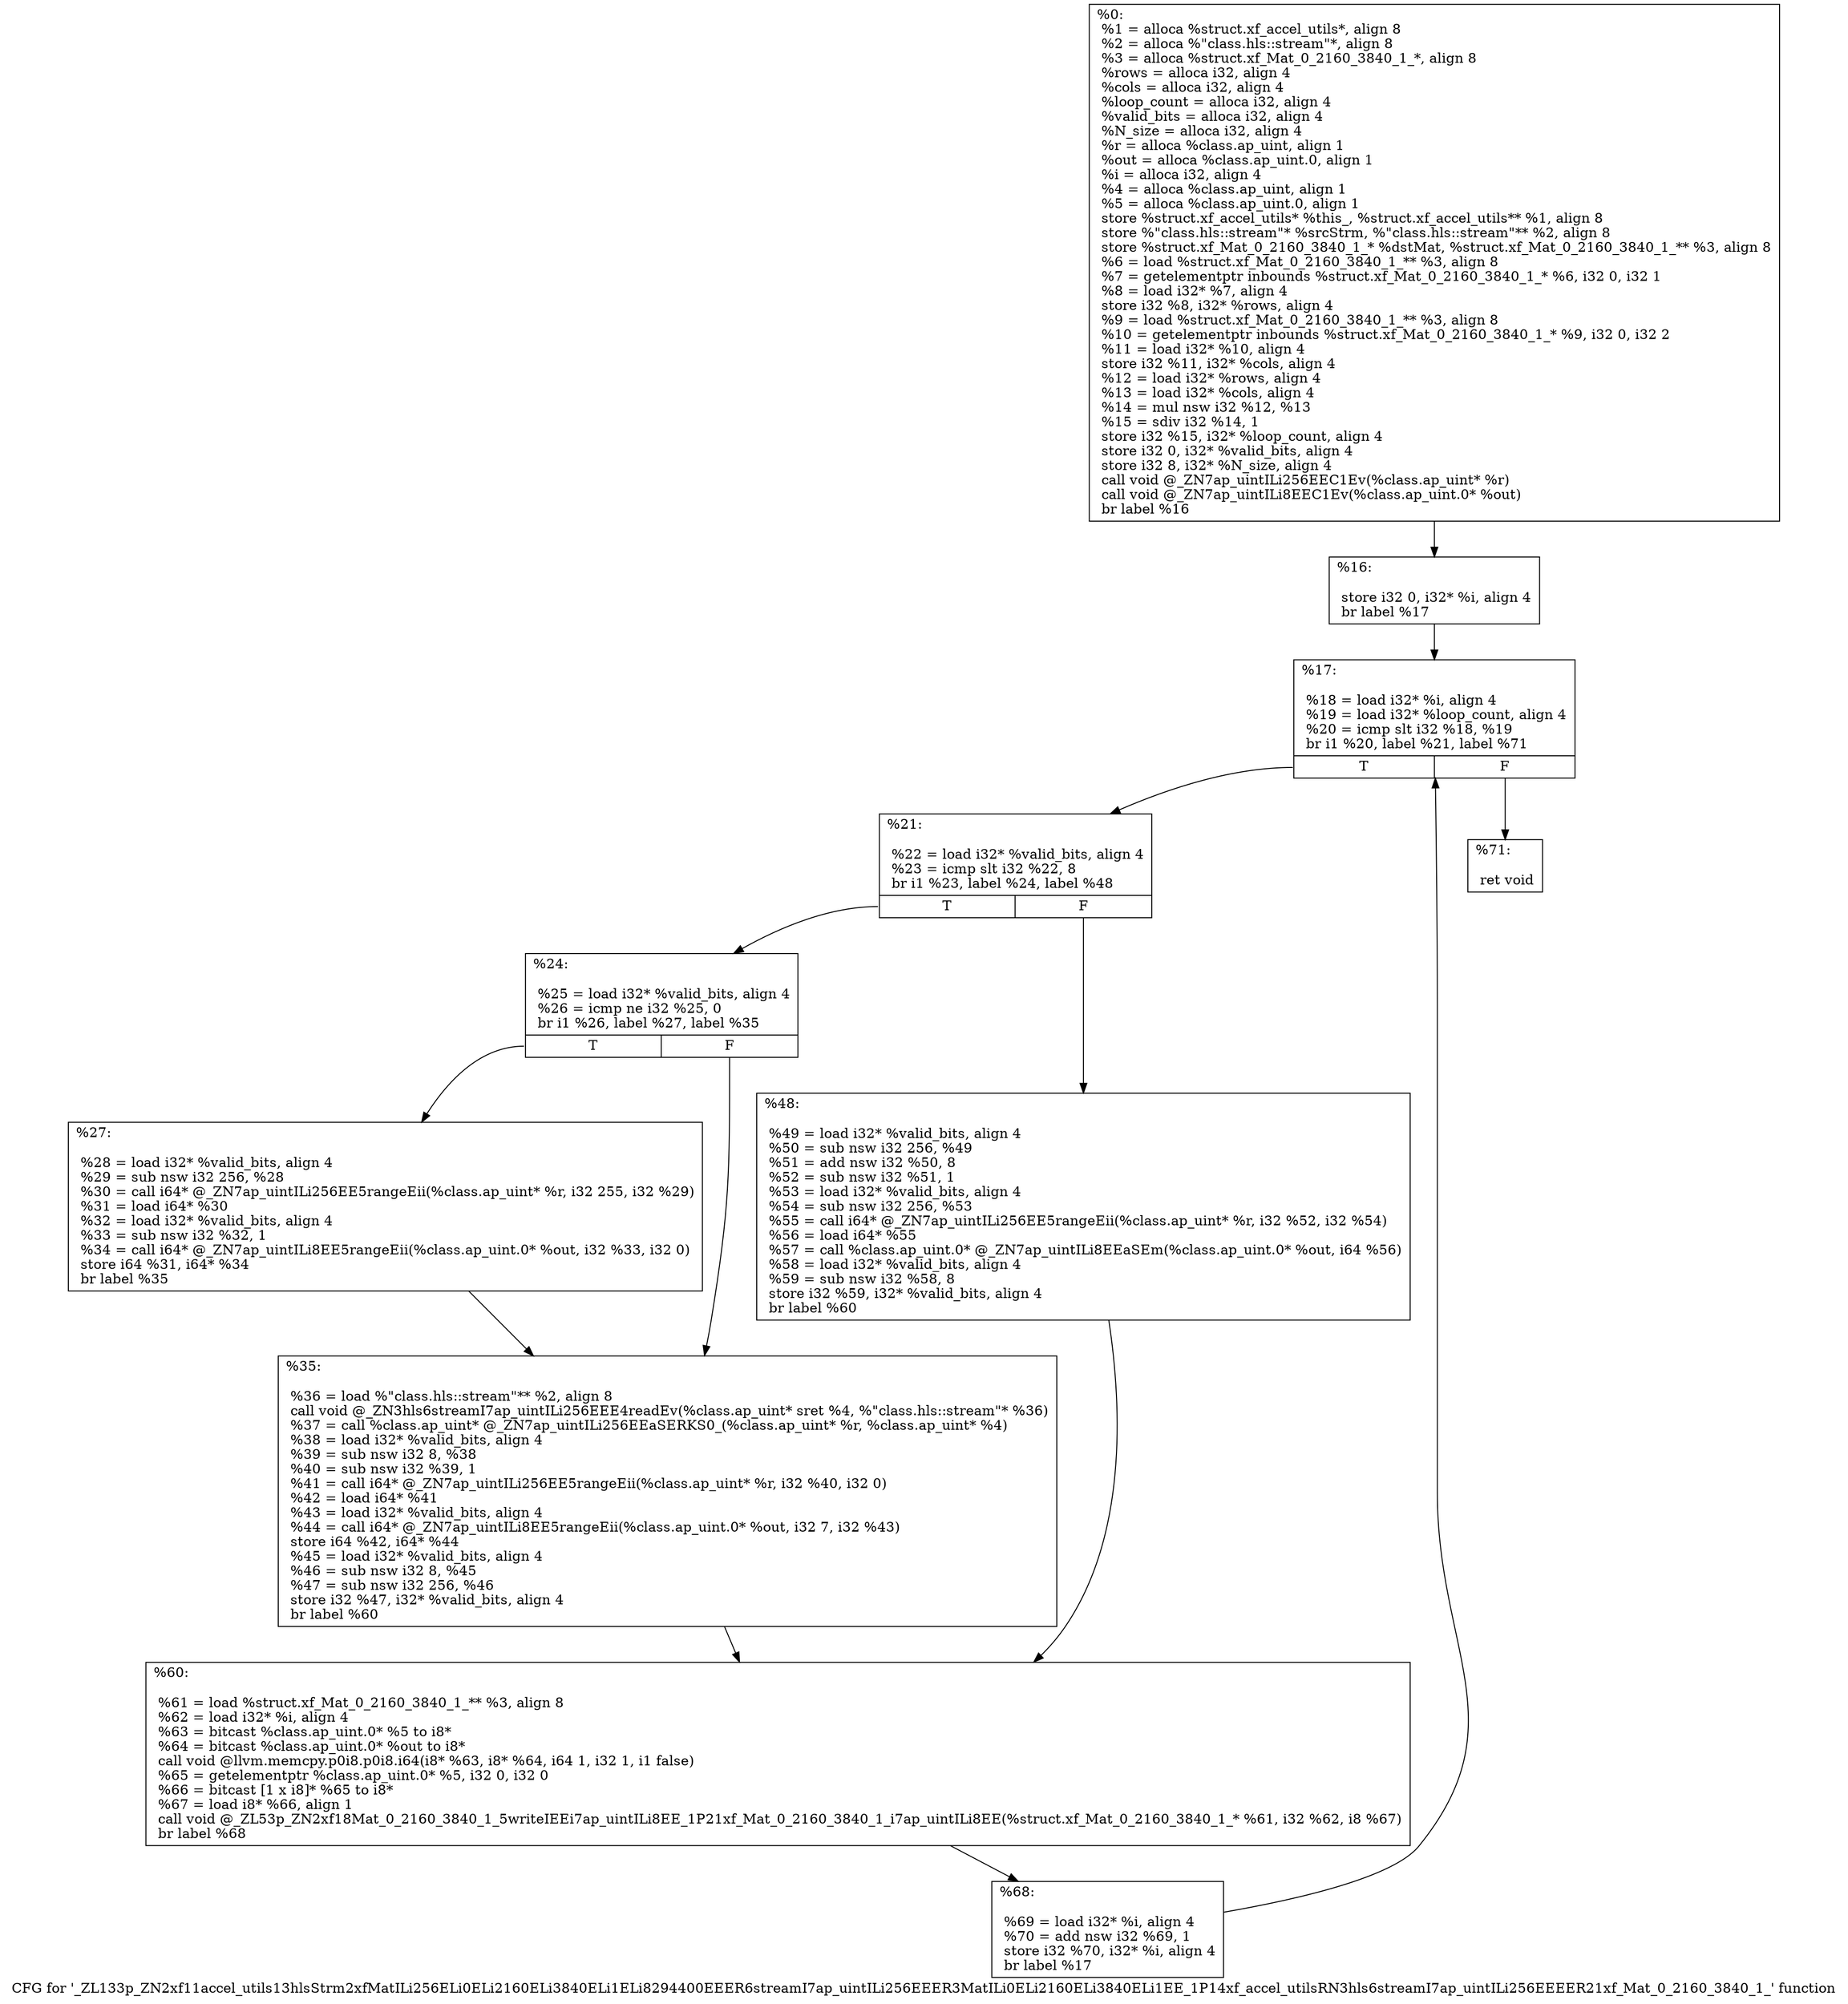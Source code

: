digraph "CFG for '_ZL133p_ZN2xf11accel_utils13hlsStrm2xfMatILi256ELi0ELi2160ELi3840ELi1ELi8294400EEER6streamI7ap_uintILi256EEER3MatILi0ELi2160ELi3840ELi1EE_1P14xf_accel_utilsRN3hls6streamI7ap_uintILi256EEEER21xf_Mat_0_2160_3840_1_' function" {
	label="CFG for '_ZL133p_ZN2xf11accel_utils13hlsStrm2xfMatILi256ELi0ELi2160ELi3840ELi1ELi8294400EEER6streamI7ap_uintILi256EEER3MatILi0ELi2160ELi3840ELi1EE_1P14xf_accel_utilsRN3hls6streamI7ap_uintILi256EEEER21xf_Mat_0_2160_3840_1_' function";

	Node0x34041c0 [shape=record,label="{%0:\l  %1 = alloca %struct.xf_accel_utils*, align 8\l  %2 = alloca %\"class.hls::stream\"*, align 8\l  %3 = alloca %struct.xf_Mat_0_2160_3840_1_*, align 8\l  %rows = alloca i32, align 4\l  %cols = alloca i32, align 4\l  %loop_count = alloca i32, align 4\l  %valid_bits = alloca i32, align 4\l  %N_size = alloca i32, align 4\l  %r = alloca %class.ap_uint, align 1\l  %out = alloca %class.ap_uint.0, align 1\l  %i = alloca i32, align 4\l  %4 = alloca %class.ap_uint, align 1\l  %5 = alloca %class.ap_uint.0, align 1\l  store %struct.xf_accel_utils* %this_, %struct.xf_accel_utils** %1, align 8\l  store %\"class.hls::stream\"* %srcStrm, %\"class.hls::stream\"** %2, align 8\l  store %struct.xf_Mat_0_2160_3840_1_* %dstMat, %struct.xf_Mat_0_2160_3840_1_** %3, align 8\l  %6 = load %struct.xf_Mat_0_2160_3840_1_** %3, align 8\l  %7 = getelementptr inbounds %struct.xf_Mat_0_2160_3840_1_* %6, i32 0, i32 1\l  %8 = load i32* %7, align 4\l  store i32 %8, i32* %rows, align 4\l  %9 = load %struct.xf_Mat_0_2160_3840_1_** %3, align 8\l  %10 = getelementptr inbounds %struct.xf_Mat_0_2160_3840_1_* %9, i32 0, i32 2\l  %11 = load i32* %10, align 4\l  store i32 %11, i32* %cols, align 4\l  %12 = load i32* %rows, align 4\l  %13 = load i32* %cols, align 4\l  %14 = mul nsw i32 %12, %13\l  %15 = sdiv i32 %14, 1\l  store i32 %15, i32* %loop_count, align 4\l  store i32 0, i32* %valid_bits, align 4\l  store i32 8, i32* %N_size, align 4\l  call void @_ZN7ap_uintILi256EEC1Ev(%class.ap_uint* %r)\l  call void @_ZN7ap_uintILi8EEC1Ev(%class.ap_uint.0* %out)\l  br label %16\l}"];
	Node0x34041c0 -> Node0x3404b10;
	Node0x3404b10 [shape=record,label="{%16:\l\l  store i32 0, i32* %i, align 4\l  br label %17\l}"];
	Node0x3404b10 -> Node0x34056c0;
	Node0x34056c0 [shape=record,label="{%17:\l\l  %18 = load i32* %i, align 4\l  %19 = load i32* %loop_count, align 4\l  %20 = icmp slt i32 %18, %19\l  br i1 %20, label %21, label %71\l|{<s0>T|<s1>F}}"];
	Node0x34056c0:s0 -> Node0x3405930;
	Node0x34056c0:s1 -> Node0x3405990;
	Node0x3405930 [shape=record,label="{%21:\l\l  %22 = load i32* %valid_bits, align 4\l  %23 = icmp slt i32 %22, 8\l  br i1 %23, label %24, label %48\l|{<s0>T|<s1>F}}"];
	Node0x3405930:s0 -> Node0x3405bb0;
	Node0x3405930:s1 -> Node0x3405c10;
	Node0x3405bb0 [shape=record,label="{%24:\l\l  %25 = load i32* %valid_bits, align 4\l  %26 = icmp ne i32 %25, 0\l  br i1 %26, label %27, label %35\l|{<s0>T|<s1>F}}"];
	Node0x3405bb0:s0 -> Node0x3405e30;
	Node0x3405bb0:s1 -> Node0x3405e90;
	Node0x3405e30 [shape=record,label="{%27:\l\l  %28 = load i32* %valid_bits, align 4\l  %29 = sub nsw i32 256, %28\l  %30 = call i64* @_ZN7ap_uintILi256EE5rangeEii(%class.ap_uint* %r, i32 255, i32 %29)\l  %31 = load i64* %30\l  %32 = load i32* %valid_bits, align 4\l  %33 = sub nsw i32 %32, 1\l  %34 = call i64* @_ZN7ap_uintILi8EE5rangeEii(%class.ap_uint.0* %out, i32 %33, i32 0)\l  store i64 %31, i64* %34\l  br label %35\l}"];
	Node0x3405e30 -> Node0x3405e90;
	Node0x3405e90 [shape=record,label="{%35:\l\l  %36 = load %\"class.hls::stream\"** %2, align 8\l  call void @_ZN3hls6streamI7ap_uintILi256EEE4readEv(%class.ap_uint* sret %4, %\"class.hls::stream\"* %36)\l  %37 = call %class.ap_uint* @_ZN7ap_uintILi256EEaSERKS0_(%class.ap_uint* %r, %class.ap_uint* %4)\l  %38 = load i32* %valid_bits, align 4\l  %39 = sub nsw i32 8, %38\l  %40 = sub nsw i32 %39, 1\l  %41 = call i64* @_ZN7ap_uintILi256EE5rangeEii(%class.ap_uint* %r, i32 %40, i32 0)\l  %42 = load i64* %41\l  %43 = load i32* %valid_bits, align 4\l  %44 = call i64* @_ZN7ap_uintILi8EE5rangeEii(%class.ap_uint.0* %out, i32 7, i32 %43)\l  store i64 %42, i64* %44\l  %45 = load i32* %valid_bits, align 4\l  %46 = sub nsw i32 8, %45\l  %47 = sub nsw i32 256, %46\l  store i32 %47, i32* %valid_bits, align 4\l  br label %60\l}"];
	Node0x3405e90 -> Node0x3406590;
	Node0x3405c10 [shape=record,label="{%48:\l\l  %49 = load i32* %valid_bits, align 4\l  %50 = sub nsw i32 256, %49\l  %51 = add nsw i32 %50, 8\l  %52 = sub nsw i32 %51, 1\l  %53 = load i32* %valid_bits, align 4\l  %54 = sub nsw i32 256, %53\l  %55 = call i64* @_ZN7ap_uintILi256EE5rangeEii(%class.ap_uint* %r, i32 %52, i32 %54)\l  %56 = load i64* %55\l  %57 = call %class.ap_uint.0* @_ZN7ap_uintILi8EEaSEm(%class.ap_uint.0* %out, i64 %56)\l  %58 = load i32* %valid_bits, align 4\l  %59 = sub nsw i32 %58, 8\l  store i32 %59, i32* %valid_bits, align 4\l  br label %60\l}"];
	Node0x3405c10 -> Node0x3406590;
	Node0x3406590 [shape=record,label="{%60:\l\l  %61 = load %struct.xf_Mat_0_2160_3840_1_** %3, align 8\l  %62 = load i32* %i, align 4\l  %63 = bitcast %class.ap_uint.0* %5 to i8*\l  %64 = bitcast %class.ap_uint.0* %out to i8*\l  call void @llvm.memcpy.p0i8.p0i8.i64(i8* %63, i8* %64, i64 1, i32 1, i1 false)\l  %65 = getelementptr %class.ap_uint.0* %5, i32 0, i32 0\l  %66 = bitcast [1 x i8]* %65 to i8*\l  %67 = load i8* %66, align 1\l  call void @_ZL53p_ZN2xf18Mat_0_2160_3840_1_5writeIEEi7ap_uintILi8EE_1P21xf_Mat_0_2160_3840_1_i7ap_uintILi8EE(%struct.xf_Mat_0_2160_3840_1_* %61, i32 %62, i8 %67)\l  br label %68\l}"];
	Node0x3406590 -> Node0x3407c50;
	Node0x3407c50 [shape=record,label="{%68:\l\l  %69 = load i32* %i, align 4\l  %70 = add nsw i32 %69, 1\l  store i32 %70, i32* %i, align 4\l  br label %17\l}"];
	Node0x3407c50 -> Node0x34056c0;
	Node0x3405990 [shape=record,label="{%71:\l\l  ret void\l}"];
}
